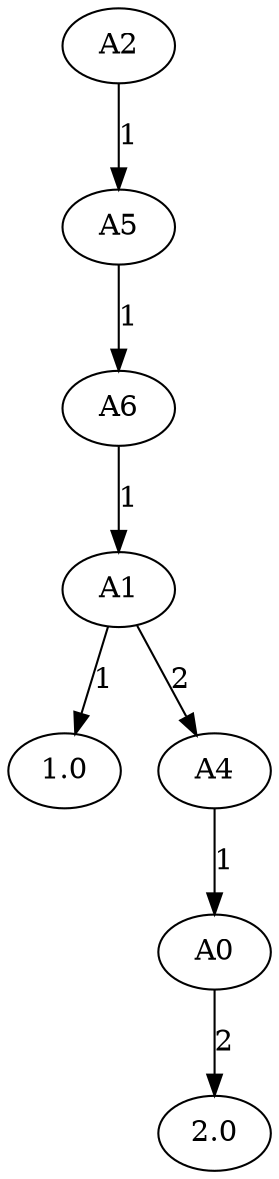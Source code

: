 // Random importance
digraph {
	2 [label=A2]
	5 [label=A5]
	2 -> 5 [label=1]
	6 [label=A6]
	5 -> 6 [label=1]
	1 [label=A1]
	6 -> 1 [label=1]
	1.0 [label=1.0]
	1 -> 1.0 [label=1]
	4 [label=A4]
	1 -> 4 [label=2]
	0 [label=A0]
	4 -> 0 [label=1]
	2.0 [label=2.0]
	0 -> 2.0 [label=2]
}
